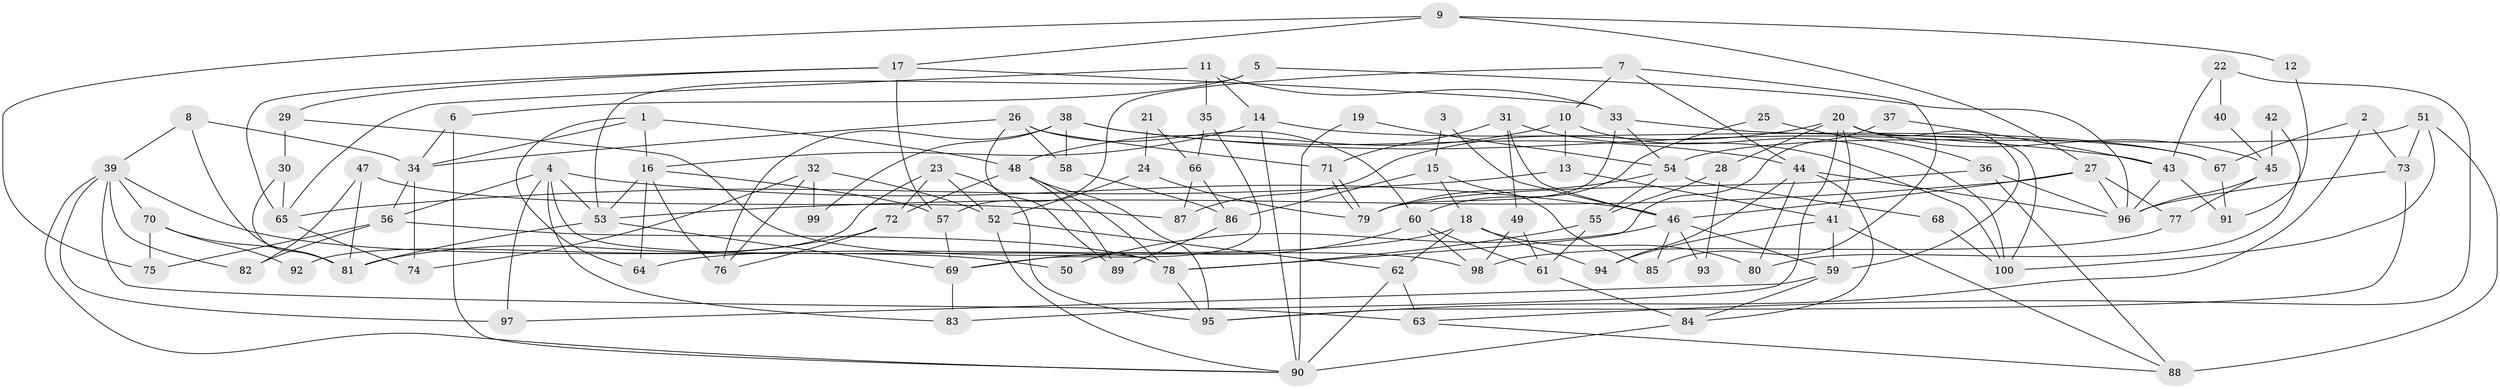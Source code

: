 // Generated by graph-tools (version 1.1) at 2025/11/02/21/25 10:11:14]
// undirected, 100 vertices, 200 edges
graph export_dot {
graph [start="1"]
  node [color=gray90,style=filled];
  1;
  2;
  3;
  4;
  5;
  6;
  7;
  8;
  9;
  10;
  11;
  12;
  13;
  14;
  15;
  16;
  17;
  18;
  19;
  20;
  21;
  22;
  23;
  24;
  25;
  26;
  27;
  28;
  29;
  30;
  31;
  32;
  33;
  34;
  35;
  36;
  37;
  38;
  39;
  40;
  41;
  42;
  43;
  44;
  45;
  46;
  47;
  48;
  49;
  50;
  51;
  52;
  53;
  54;
  55;
  56;
  57;
  58;
  59;
  60;
  61;
  62;
  63;
  64;
  65;
  66;
  67;
  68;
  69;
  70;
  71;
  72;
  73;
  74;
  75;
  76;
  77;
  78;
  79;
  80;
  81;
  82;
  83;
  84;
  85;
  86;
  87;
  88;
  89;
  90;
  91;
  92;
  93;
  94;
  95;
  96;
  97;
  98;
  99;
  100;
  1 -- 48;
  1 -- 16;
  1 -- 34;
  1 -- 64;
  2 -- 73;
  2 -- 95;
  2 -- 67;
  3 -- 46;
  3 -- 15;
  4 -- 78;
  4 -- 83;
  4 -- 46;
  4 -- 53;
  4 -- 56;
  4 -- 97;
  5 -- 53;
  5 -- 6;
  5 -- 96;
  6 -- 34;
  6 -- 90;
  7 -- 57;
  7 -- 44;
  7 -- 10;
  7 -- 85;
  8 -- 81;
  8 -- 34;
  8 -- 39;
  9 -- 75;
  9 -- 17;
  9 -- 12;
  9 -- 27;
  10 -- 48;
  10 -- 13;
  10 -- 100;
  11 -- 33;
  11 -- 65;
  11 -- 14;
  11 -- 35;
  12 -- 91;
  13 -- 41;
  13 -- 65;
  14 -- 90;
  14 -- 16;
  14 -- 67;
  15 -- 18;
  15 -- 85;
  15 -- 86;
  16 -- 53;
  16 -- 57;
  16 -- 64;
  16 -- 76;
  17 -- 33;
  17 -- 65;
  17 -- 29;
  17 -- 57;
  18 -- 62;
  18 -- 64;
  18 -- 80;
  18 -- 94;
  19 -- 90;
  19 -- 54;
  20 -- 59;
  20 -- 41;
  20 -- 28;
  20 -- 45;
  20 -- 83;
  20 -- 87;
  20 -- 100;
  21 -- 66;
  21 -- 24;
  22 -- 63;
  22 -- 43;
  22 -- 40;
  23 -- 72;
  23 -- 95;
  23 -- 52;
  23 -- 92;
  24 -- 52;
  24 -- 79;
  25 -- 60;
  25 -- 36;
  26 -- 71;
  26 -- 34;
  26 -- 58;
  26 -- 60;
  26 -- 89;
  27 -- 46;
  27 -- 53;
  27 -- 77;
  27 -- 96;
  28 -- 55;
  28 -- 93;
  29 -- 98;
  29 -- 30;
  30 -- 81;
  30 -- 65;
  31 -- 46;
  31 -- 100;
  31 -- 49;
  31 -- 71;
  32 -- 52;
  32 -- 74;
  32 -- 76;
  32 -- 99;
  33 -- 67;
  33 -- 54;
  33 -- 79;
  34 -- 56;
  34 -- 74;
  35 -- 69;
  35 -- 66;
  36 -- 96;
  36 -- 79;
  36 -- 88;
  37 -- 43;
  37 -- 78;
  38 -- 58;
  38 -- 76;
  38 -- 43;
  38 -- 44;
  38 -- 99;
  39 -- 97;
  39 -- 50;
  39 -- 63;
  39 -- 70;
  39 -- 82;
  39 -- 90;
  40 -- 45;
  41 -- 94;
  41 -- 88;
  41 -- 59;
  42 -- 80;
  42 -- 45;
  43 -- 96;
  43 -- 91;
  44 -- 96;
  44 -- 80;
  44 -- 84;
  44 -- 94;
  45 -- 96;
  45 -- 77;
  46 -- 59;
  46 -- 50;
  46 -- 85;
  46 -- 93;
  47 -- 87;
  47 -- 81;
  47 -- 82;
  48 -- 95;
  48 -- 78;
  48 -- 72;
  48 -- 89;
  49 -- 98;
  49 -- 61;
  51 -- 100;
  51 -- 88;
  51 -- 54;
  51 -- 73;
  52 -- 90;
  52 -- 62;
  53 -- 69;
  53 -- 81;
  54 -- 79;
  54 -- 55;
  54 -- 68;
  55 -- 61;
  55 -- 78;
  56 -- 82;
  56 -- 75;
  56 -- 78;
  57 -- 69;
  58 -- 86;
  59 -- 84;
  59 -- 97;
  60 -- 69;
  60 -- 61;
  60 -- 98;
  61 -- 84;
  62 -- 90;
  62 -- 63;
  63 -- 88;
  65 -- 74;
  66 -- 86;
  66 -- 87;
  67 -- 91;
  68 -- 100;
  69 -- 83;
  70 -- 81;
  70 -- 75;
  70 -- 92;
  71 -- 79;
  71 -- 79;
  72 -- 76;
  72 -- 81;
  73 -- 96;
  73 -- 95;
  77 -- 98;
  78 -- 95;
  84 -- 90;
  86 -- 89;
}
